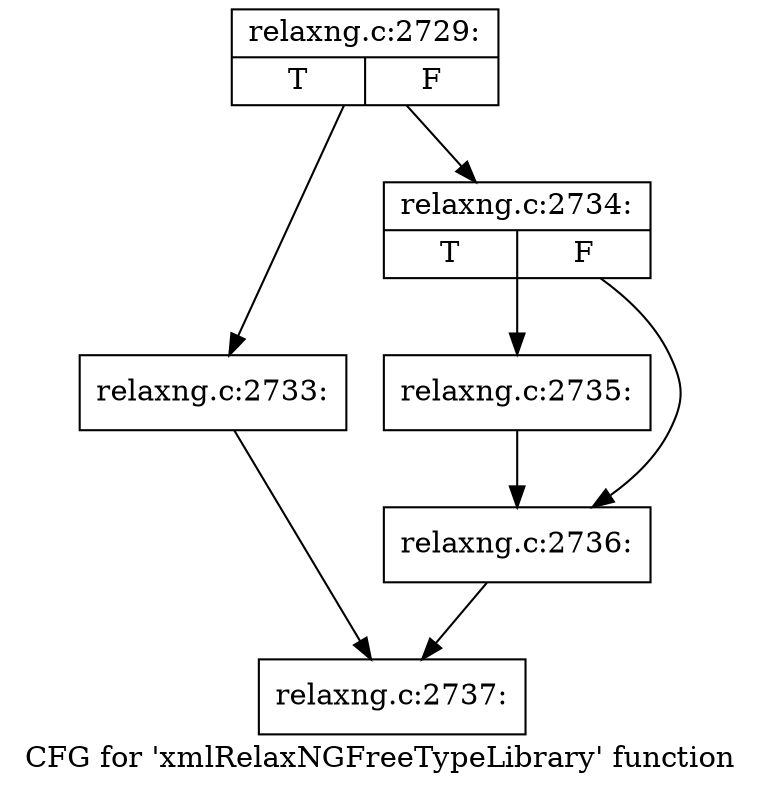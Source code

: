 digraph "CFG for 'xmlRelaxNGFreeTypeLibrary' function" {
	label="CFG for 'xmlRelaxNGFreeTypeLibrary' function";

	Node0x3b56ec0 [shape=record,label="{relaxng.c:2729:|{<s0>T|<s1>F}}"];
	Node0x3b56ec0 -> Node0x3b571f0;
	Node0x3b56ec0 -> Node0x3b57240;
	Node0x3b571f0 [shape=record,label="{relaxng.c:2733:}"];
	Node0x3b571f0 -> Node0x3b5e470;
	Node0x3b57240 [shape=record,label="{relaxng.c:2734:|{<s0>T|<s1>F}}"];
	Node0x3b57240 -> Node0x3b5eef0;
	Node0x3b57240 -> Node0x3b5ef40;
	Node0x3b5eef0 [shape=record,label="{relaxng.c:2735:}"];
	Node0x3b5eef0 -> Node0x3b5ef40;
	Node0x3b5ef40 [shape=record,label="{relaxng.c:2736:}"];
	Node0x3b5ef40 -> Node0x3b5e470;
	Node0x3b5e470 [shape=record,label="{relaxng.c:2737:}"];
}
